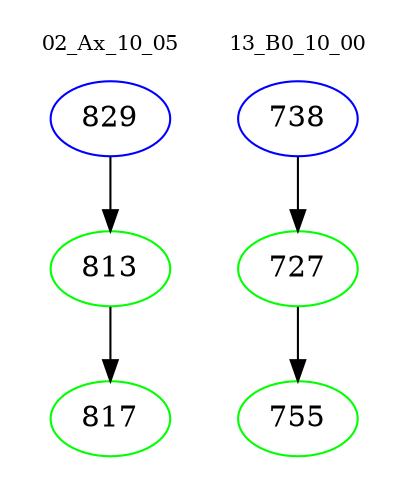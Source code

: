 digraph{
subgraph cluster_0 {
color = white
label = "02_Ax_10_05";
fontsize=10;
T0_829 [label="829", color="blue"]
T0_829 -> T0_813 [color="black"]
T0_813 [label="813", color="green"]
T0_813 -> T0_817 [color="black"]
T0_817 [label="817", color="green"]
}
subgraph cluster_1 {
color = white
label = "13_B0_10_00";
fontsize=10;
T1_738 [label="738", color="blue"]
T1_738 -> T1_727 [color="black"]
T1_727 [label="727", color="green"]
T1_727 -> T1_755 [color="black"]
T1_755 [label="755", color="green"]
}
}
